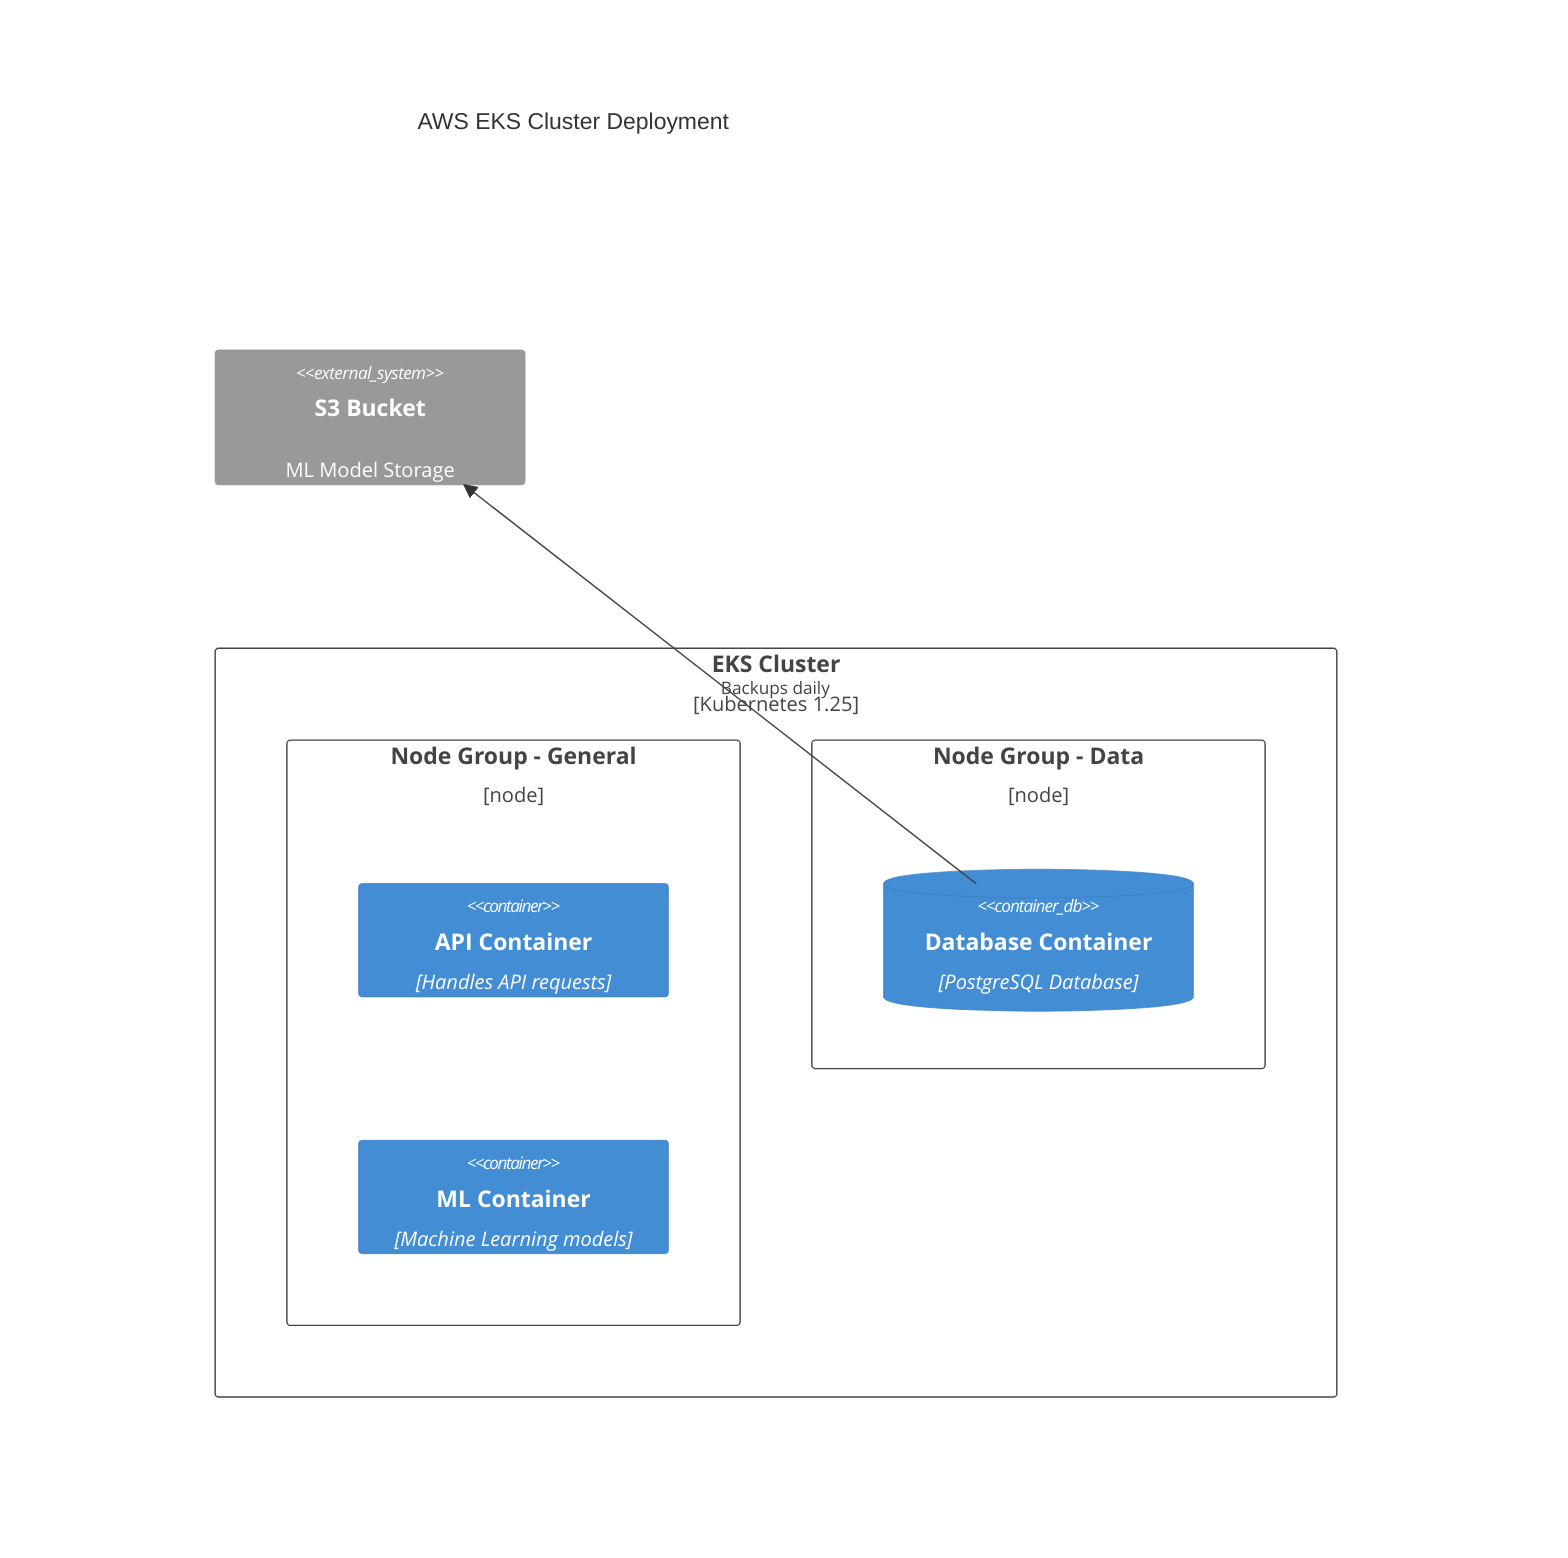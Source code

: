 C4Deployment
title AWS EKS Cluster Deployment
Deployment_Node(eks, "EKS Cluster", "Kubernetes 1.25") {
Deployment_Node(ng1, "Node Group - General") {
Container(api, "API Container", "Handles API requests")
Container(ml, "ML Container", "Machine Learning models")
}
Deployment_Node(ng2, "Node Group - Data") {
ContainerDb(db, "Database Container", "PostgreSQL Database")
}
}
System_Ext(s3, "S3 Bucket", "ML Model Storage")
Rel(db, s3, "Backups daily")